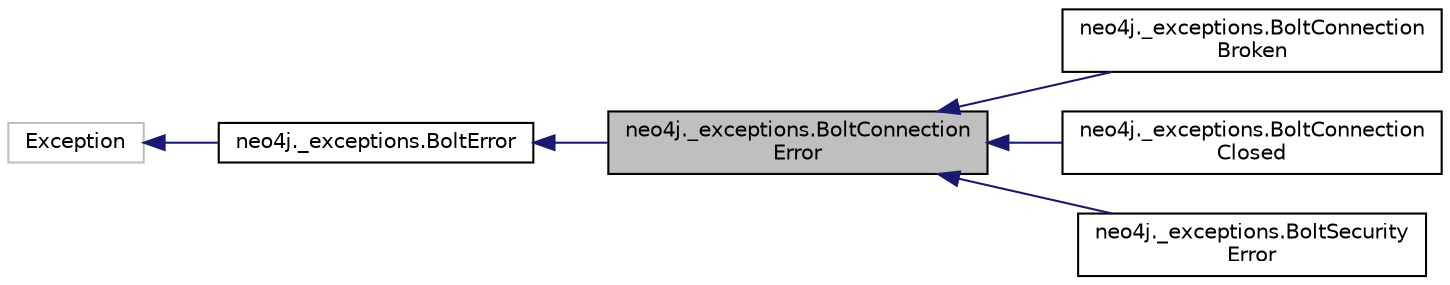 digraph "neo4j._exceptions.BoltConnectionError"
{
 // LATEX_PDF_SIZE
  edge [fontname="Helvetica",fontsize="10",labelfontname="Helvetica",labelfontsize="10"];
  node [fontname="Helvetica",fontsize="10",shape=record];
  rankdir="LR";
  Node1 [label="neo4j._exceptions.BoltConnection\lError",height=0.2,width=0.4,color="black", fillcolor="grey75", style="filled", fontcolor="black",tooltip=" "];
  Node2 -> Node1 [dir="back",color="midnightblue",fontsize="10",style="solid",fontname="Helvetica"];
  Node2 [label="neo4j._exceptions.BoltError",height=0.2,width=0.4,color="black", fillcolor="white", style="filled",URL="$de/d19/classneo4j_1_1__exceptions_1_1_bolt_error.html",tooltip=" "];
  Node3 -> Node2 [dir="back",color="midnightblue",fontsize="10",style="solid",fontname="Helvetica"];
  Node3 [label="Exception",height=0.2,width=0.4,color="grey75", fillcolor="white", style="filled",tooltip=" "];
  Node1 -> Node4 [dir="back",color="midnightblue",fontsize="10",style="solid",fontname="Helvetica"];
  Node4 [label="neo4j._exceptions.BoltConnection\lBroken",height=0.2,width=0.4,color="black", fillcolor="white", style="filled",URL="$d2/d00/classneo4j_1_1__exceptions_1_1_bolt_connection_broken.html",tooltip=" "];
  Node1 -> Node5 [dir="back",color="midnightblue",fontsize="10",style="solid",fontname="Helvetica"];
  Node5 [label="neo4j._exceptions.BoltConnection\lClosed",height=0.2,width=0.4,color="black", fillcolor="white", style="filled",URL="$dd/d3d/classneo4j_1_1__exceptions_1_1_bolt_connection_closed.html",tooltip=" "];
  Node1 -> Node6 [dir="back",color="midnightblue",fontsize="10",style="solid",fontname="Helvetica"];
  Node6 [label="neo4j._exceptions.BoltSecurity\lError",height=0.2,width=0.4,color="black", fillcolor="white", style="filled",URL="$d2/dce/classneo4j_1_1__exceptions_1_1_bolt_security_error.html",tooltip=" "];
}
